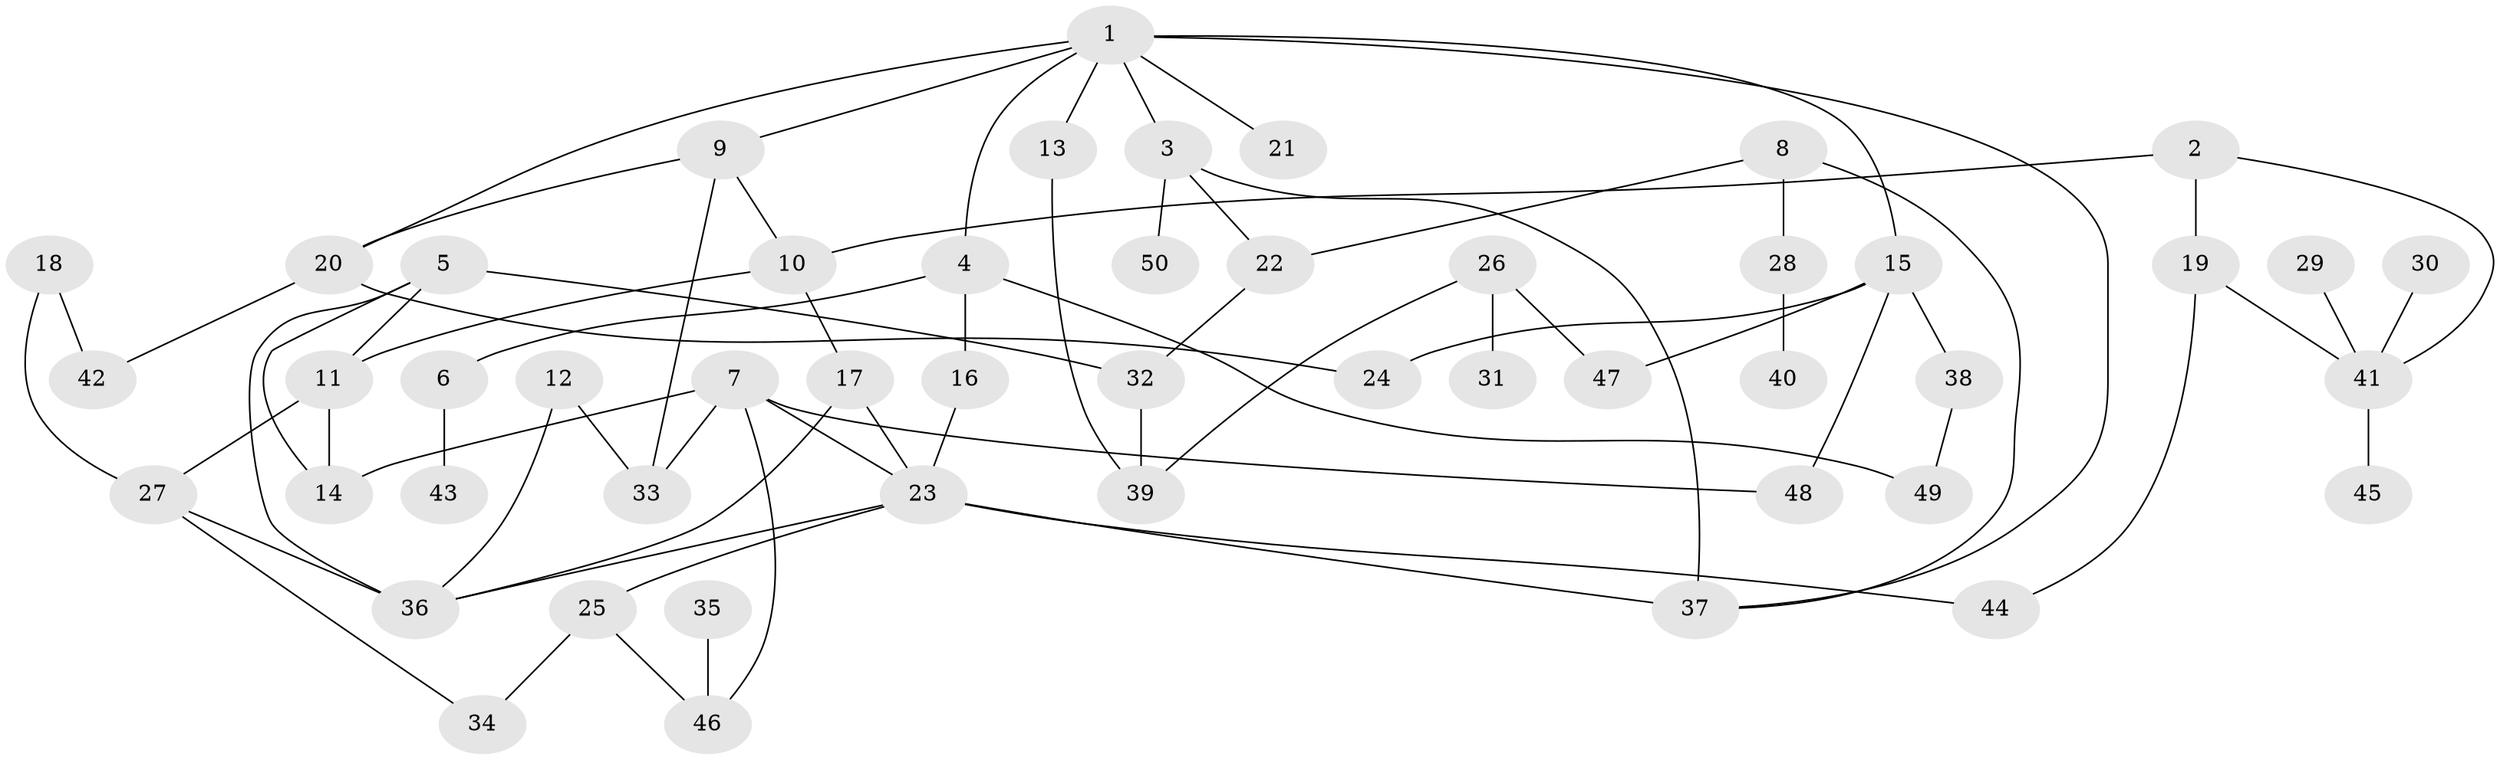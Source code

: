 // original degree distribution, {4: 0.11, 5: 0.08, 2: 0.3, 6: 0.05, 3: 0.16, 1: 0.3}
// Generated by graph-tools (version 1.1) at 2025/00/03/09/25 03:00:59]
// undirected, 50 vertices, 72 edges
graph export_dot {
graph [start="1"]
  node [color=gray90,style=filled];
  1;
  2;
  3;
  4;
  5;
  6;
  7;
  8;
  9;
  10;
  11;
  12;
  13;
  14;
  15;
  16;
  17;
  18;
  19;
  20;
  21;
  22;
  23;
  24;
  25;
  26;
  27;
  28;
  29;
  30;
  31;
  32;
  33;
  34;
  35;
  36;
  37;
  38;
  39;
  40;
  41;
  42;
  43;
  44;
  45;
  46;
  47;
  48;
  49;
  50;
  1 -- 3 [weight=1.0];
  1 -- 4 [weight=1.0];
  1 -- 9 [weight=1.0];
  1 -- 13 [weight=1.0];
  1 -- 15 [weight=1.0];
  1 -- 20 [weight=1.0];
  1 -- 21 [weight=1.0];
  1 -- 37 [weight=1.0];
  2 -- 10 [weight=1.0];
  2 -- 19 [weight=1.0];
  2 -- 41 [weight=1.0];
  3 -- 22 [weight=1.0];
  3 -- 37 [weight=1.0];
  3 -- 50 [weight=1.0];
  4 -- 6 [weight=1.0];
  4 -- 16 [weight=1.0];
  4 -- 49 [weight=1.0];
  5 -- 11 [weight=1.0];
  5 -- 14 [weight=1.0];
  5 -- 32 [weight=1.0];
  5 -- 36 [weight=1.0];
  6 -- 43 [weight=1.0];
  7 -- 14 [weight=1.0];
  7 -- 23 [weight=1.0];
  7 -- 33 [weight=2.0];
  7 -- 46 [weight=1.0];
  7 -- 48 [weight=1.0];
  8 -- 22 [weight=1.0];
  8 -- 28 [weight=1.0];
  8 -- 37 [weight=1.0];
  9 -- 10 [weight=1.0];
  9 -- 20 [weight=1.0];
  9 -- 33 [weight=1.0];
  10 -- 11 [weight=1.0];
  10 -- 17 [weight=1.0];
  11 -- 14 [weight=1.0];
  11 -- 27 [weight=2.0];
  12 -- 33 [weight=1.0];
  12 -- 36 [weight=1.0];
  13 -- 39 [weight=1.0];
  15 -- 24 [weight=1.0];
  15 -- 38 [weight=1.0];
  15 -- 47 [weight=1.0];
  15 -- 48 [weight=1.0];
  16 -- 23 [weight=1.0];
  17 -- 23 [weight=1.0];
  17 -- 36 [weight=1.0];
  18 -- 27 [weight=1.0];
  18 -- 42 [weight=1.0];
  19 -- 41 [weight=1.0];
  19 -- 44 [weight=1.0];
  20 -- 24 [weight=1.0];
  20 -- 42 [weight=1.0];
  22 -- 32 [weight=1.0];
  23 -- 25 [weight=1.0];
  23 -- 36 [weight=1.0];
  23 -- 37 [weight=2.0];
  23 -- 44 [weight=1.0];
  25 -- 34 [weight=1.0];
  25 -- 46 [weight=1.0];
  26 -- 31 [weight=1.0];
  26 -- 39 [weight=1.0];
  26 -- 47 [weight=1.0];
  27 -- 34 [weight=1.0];
  27 -- 36 [weight=2.0];
  28 -- 40 [weight=1.0];
  29 -- 41 [weight=1.0];
  30 -- 41 [weight=1.0];
  32 -- 39 [weight=1.0];
  35 -- 46 [weight=1.0];
  38 -- 49 [weight=1.0];
  41 -- 45 [weight=1.0];
}
